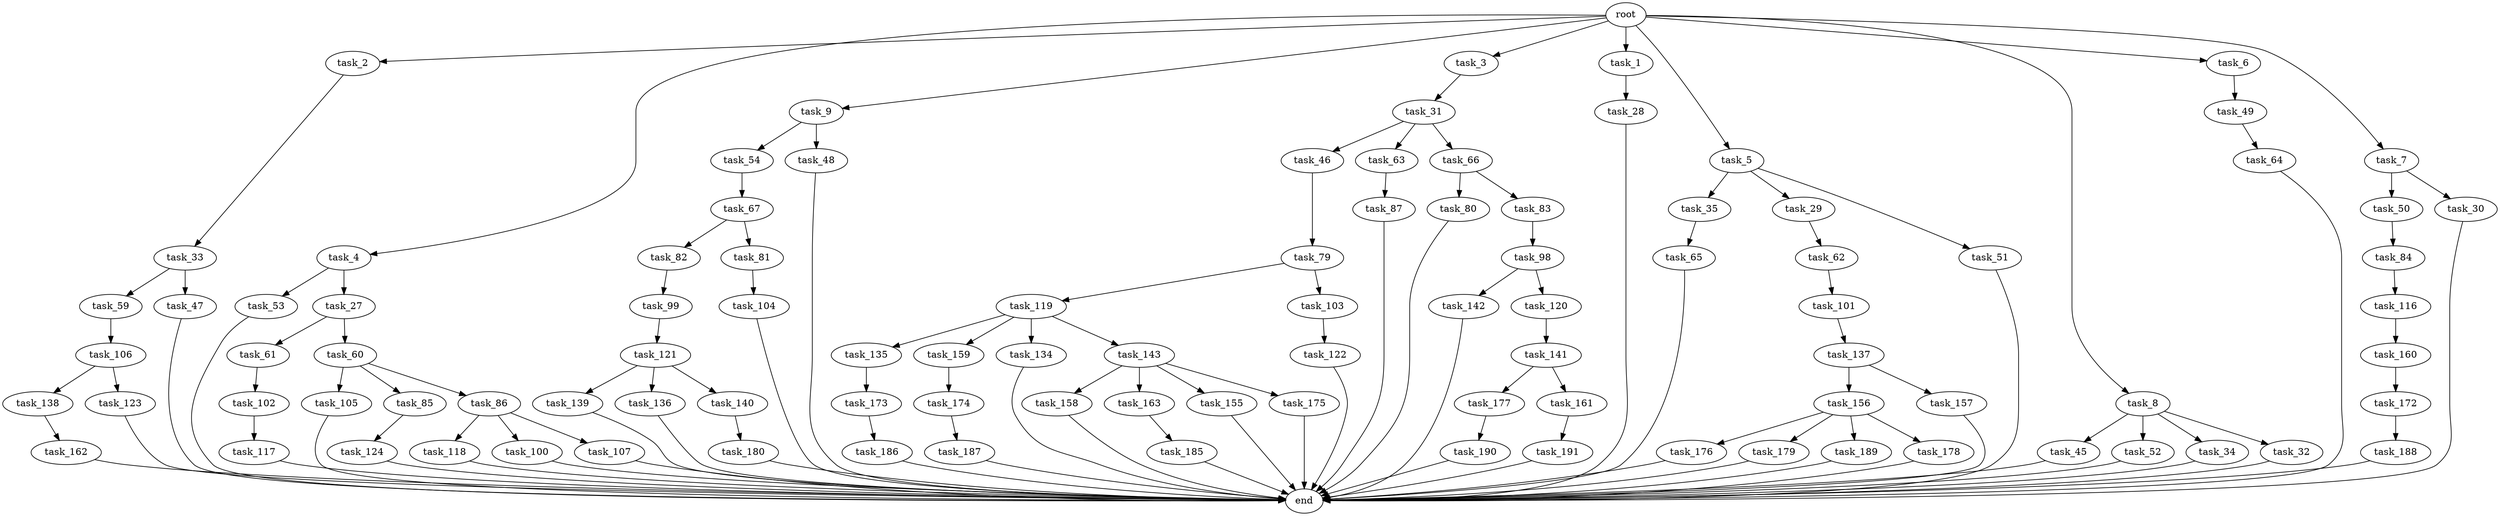 digraph G {
  task_118 [size="618475290.624000"];
  task_102 [size="1717986918.400000"];
  task_65 [size="1717986918.400000"];
  root [size="0.000000"];
  task_176 [size="1717986918.400000"];
  task_67 [size="274877906.944000"];
  task_142 [size="1099511627.776000"];
  task_156 [size="1099511627.776000"];
  task_162 [size="429496729.600000"];
  task_158 [size="1717986918.400000"];
  task_105 [size="68719476.736000"];
  task_54 [size="841813590.016000"];
  task_45 [size="1391569403.904000"];
  task_163 [size="1717986918.400000"];
  task_46 [size="618475290.624000"];
  task_179 [size="1717986918.400000"];
  task_135 [size="274877906.944000"];
  task_82 [size="1099511627.776000"];
  task_139 [size="68719476.736000"];
  task_28 [size="154618822.656000"];
  task_49 [size="68719476.736000"];
  task_62 [size="1391569403.904000"];
  task_50 [size="274877906.944000"];
  task_136 [size="68719476.736000"];
  task_157 [size="1099511627.776000"];
  task_159 [size="274877906.944000"];
  task_155 [size="1717986918.400000"];
  task_121 [size="841813590.016000"];
  task_116 [size="618475290.624000"];
  task_140 [size="68719476.736000"];
  task_190 [size="429496729.600000"];
  task_122 [size="1717986918.400000"];
  task_52 [size="1391569403.904000"];
  task_2 [size="2.048000"];
  task_191 [size="68719476.736000"];
  task_186 [size="429496729.600000"];
  task_30 [size="274877906.944000"];
  task_31 [size="618475290.624000"];
  task_177 [size="1099511627.776000"];
  task_160 [size="1717986918.400000"];
  task_104 [size="1391569403.904000"];
  task_33 [size="618475290.624000"];
  task_4 [size="2.048000"];
  task_48 [size="841813590.016000"];
  task_64 [size="429496729.600000"];
  task_134 [size="274877906.944000"];
  task_85 [size="68719476.736000"];
  task_80 [size="1391569403.904000"];
  task_35 [size="1391569403.904000"];
  task_100 [size="618475290.624000"];
  task_138 [size="68719476.736000"];
  task_119 [size="618475290.624000"];
  task_173 [size="841813590.016000"];
  task_172 [size="1717986918.400000"];
  task_34 [size="1391569403.904000"];
  task_9 [size="2.048000"];
  task_32 [size="1391569403.904000"];
  task_143 [size="274877906.944000"];
  task_3 [size="2.048000"];
  task_174 [size="68719476.736000"];
  task_161 [size="1099511627.776000"];
  task_59 [size="1099511627.776000"];
  task_189 [size="1717986918.400000"];
  task_101 [size="429496729.600000"];
  task_1 [size="2.048000"];
  task_107 [size="618475290.624000"];
  task_99 [size="618475290.624000"];
  task_5 [size="2.048000"];
  end [size="0.000000"];
  task_8 [size="2.048000"];
  task_87 [size="68719476.736000"];
  task_141 [size="154618822.656000"];
  task_83 [size="1391569403.904000"];
  task_63 [size="618475290.624000"];
  task_84 [size="1099511627.776000"];
  task_47 [size="1099511627.776000"];
  task_29 [size="1391569403.904000"];
  task_120 [size="1099511627.776000"];
  task_79 [size="429496729.600000"];
  task_53 [size="1391569403.904000"];
  task_178 [size="1717986918.400000"];
  task_117 [size="68719476.736000"];
  task_187 [size="429496729.600000"];
  task_27 [size="1391569403.904000"];
  task_123 [size="68719476.736000"];
  task_106 [size="68719476.736000"];
  task_6 [size="2.048000"];
  task_7 [size="2.048000"];
  task_185 [size="429496729.600000"];
  task_61 [size="1099511627.776000"];
  task_175 [size="1717986918.400000"];
  task_188 [size="1391569403.904000"];
  task_81 [size="1099511627.776000"];
  task_180 [size="154618822.656000"];
  task_86 [size="68719476.736000"];
  task_98 [size="1099511627.776000"];
  task_51 [size="1391569403.904000"];
  task_124 [size="274877906.944000"];
  task_137 [size="1717986918.400000"];
  task_60 [size="1099511627.776000"];
  task_66 [size="618475290.624000"];
  task_103 [size="618475290.624000"];

  task_118 -> end [size="1.000000"];
  task_102 -> task_117 [size="33554432.000000"];
  task_65 -> end [size="1.000000"];
  root -> task_2 [size="1.000000"];
  root -> task_6 [size="1.000000"];
  root -> task_4 [size="1.000000"];
  root -> task_5 [size="1.000000"];
  root -> task_3 [size="1.000000"];
  root -> task_9 [size="1.000000"];
  root -> task_8 [size="1.000000"];
  root -> task_7 [size="1.000000"];
  root -> task_1 [size="1.000000"];
  task_176 -> end [size="1.000000"];
  task_67 -> task_82 [size="536870912.000000"];
  task_67 -> task_81 [size="536870912.000000"];
  task_142 -> end [size="1.000000"];
  task_156 -> task_189 [size="838860800.000000"];
  task_156 -> task_178 [size="838860800.000000"];
  task_156 -> task_176 [size="838860800.000000"];
  task_156 -> task_179 [size="838860800.000000"];
  task_162 -> end [size="1.000000"];
  task_158 -> end [size="1.000000"];
  task_105 -> end [size="1.000000"];
  task_54 -> task_67 [size="134217728.000000"];
  task_45 -> end [size="1.000000"];
  task_163 -> task_185 [size="209715200.000000"];
  task_46 -> task_79 [size="209715200.000000"];
  task_179 -> end [size="1.000000"];
  task_135 -> task_173 [size="411041792.000000"];
  task_82 -> task_99 [size="301989888.000000"];
  task_139 -> end [size="1.000000"];
  task_28 -> end [size="1.000000"];
  task_49 -> task_64 [size="209715200.000000"];
  task_62 -> task_101 [size="209715200.000000"];
  task_50 -> task_84 [size="536870912.000000"];
  task_136 -> end [size="1.000000"];
  task_157 -> end [size="1.000000"];
  task_159 -> task_174 [size="33554432.000000"];
  task_155 -> end [size="1.000000"];
  task_121 -> task_136 [size="33554432.000000"];
  task_121 -> task_139 [size="33554432.000000"];
  task_121 -> task_140 [size="33554432.000000"];
  task_116 -> task_160 [size="838860800.000000"];
  task_140 -> task_180 [size="75497472.000000"];
  task_190 -> end [size="1.000000"];
  task_122 -> end [size="1.000000"];
  task_52 -> end [size="1.000000"];
  task_2 -> task_33 [size="301989888.000000"];
  task_191 -> end [size="1.000000"];
  task_186 -> end [size="1.000000"];
  task_30 -> end [size="1.000000"];
  task_31 -> task_46 [size="301989888.000000"];
  task_31 -> task_66 [size="301989888.000000"];
  task_31 -> task_63 [size="301989888.000000"];
  task_177 -> task_190 [size="209715200.000000"];
  task_160 -> task_172 [size="838860800.000000"];
  task_104 -> end [size="1.000000"];
  task_33 -> task_59 [size="536870912.000000"];
  task_33 -> task_47 [size="536870912.000000"];
  task_4 -> task_53 [size="679477248.000000"];
  task_4 -> task_27 [size="679477248.000000"];
  task_48 -> end [size="1.000000"];
  task_64 -> end [size="1.000000"];
  task_134 -> end [size="1.000000"];
  task_85 -> task_124 [size="134217728.000000"];
  task_80 -> end [size="1.000000"];
  task_35 -> task_65 [size="838860800.000000"];
  task_100 -> end [size="1.000000"];
  task_138 -> task_162 [size="209715200.000000"];
  task_119 -> task_134 [size="134217728.000000"];
  task_119 -> task_135 [size="134217728.000000"];
  task_119 -> task_143 [size="134217728.000000"];
  task_119 -> task_159 [size="134217728.000000"];
  task_173 -> task_186 [size="209715200.000000"];
  task_172 -> task_188 [size="679477248.000000"];
  task_34 -> end [size="1.000000"];
  task_9 -> task_48 [size="411041792.000000"];
  task_9 -> task_54 [size="411041792.000000"];
  task_32 -> end [size="1.000000"];
  task_143 -> task_158 [size="838860800.000000"];
  task_143 -> task_163 [size="838860800.000000"];
  task_143 -> task_155 [size="838860800.000000"];
  task_143 -> task_175 [size="838860800.000000"];
  task_3 -> task_31 [size="301989888.000000"];
  task_174 -> task_187 [size="209715200.000000"];
  task_161 -> task_191 [size="33554432.000000"];
  task_59 -> task_106 [size="33554432.000000"];
  task_189 -> end [size="1.000000"];
  task_101 -> task_137 [size="838860800.000000"];
  task_1 -> task_28 [size="75497472.000000"];
  task_107 -> end [size="1.000000"];
  task_99 -> task_121 [size="411041792.000000"];
  task_5 -> task_29 [size="679477248.000000"];
  task_5 -> task_35 [size="679477248.000000"];
  task_5 -> task_51 [size="679477248.000000"];
  task_8 -> task_45 [size="679477248.000000"];
  task_8 -> task_34 [size="679477248.000000"];
  task_8 -> task_32 [size="679477248.000000"];
  task_8 -> task_52 [size="679477248.000000"];
  task_87 -> end [size="1.000000"];
  task_141 -> task_161 [size="536870912.000000"];
  task_141 -> task_177 [size="536870912.000000"];
  task_83 -> task_98 [size="536870912.000000"];
  task_63 -> task_87 [size="33554432.000000"];
  task_84 -> task_116 [size="301989888.000000"];
  task_47 -> end [size="1.000000"];
  task_29 -> task_62 [size="679477248.000000"];
  task_120 -> task_141 [size="75497472.000000"];
  task_79 -> task_103 [size="301989888.000000"];
  task_79 -> task_119 [size="301989888.000000"];
  task_53 -> end [size="1.000000"];
  task_178 -> end [size="1.000000"];
  task_117 -> end [size="1.000000"];
  task_187 -> end [size="1.000000"];
  task_27 -> task_61 [size="536870912.000000"];
  task_27 -> task_60 [size="536870912.000000"];
  task_123 -> end [size="1.000000"];
  task_106 -> task_138 [size="33554432.000000"];
  task_106 -> task_123 [size="33554432.000000"];
  task_6 -> task_49 [size="33554432.000000"];
  task_7 -> task_30 [size="134217728.000000"];
  task_7 -> task_50 [size="134217728.000000"];
  task_185 -> end [size="1.000000"];
  task_61 -> task_102 [size="838860800.000000"];
  task_175 -> end [size="1.000000"];
  task_188 -> end [size="1.000000"];
  task_81 -> task_104 [size="679477248.000000"];
  task_180 -> end [size="1.000000"];
  task_86 -> task_107 [size="301989888.000000"];
  task_86 -> task_118 [size="301989888.000000"];
  task_86 -> task_100 [size="301989888.000000"];
  task_98 -> task_120 [size="536870912.000000"];
  task_98 -> task_142 [size="536870912.000000"];
  task_51 -> end [size="1.000000"];
  task_124 -> end [size="1.000000"];
  task_137 -> task_156 [size="536870912.000000"];
  task_137 -> task_157 [size="536870912.000000"];
  task_60 -> task_86 [size="33554432.000000"];
  task_60 -> task_105 [size="33554432.000000"];
  task_60 -> task_85 [size="33554432.000000"];
  task_66 -> task_80 [size="679477248.000000"];
  task_66 -> task_83 [size="679477248.000000"];
  task_103 -> task_122 [size="838860800.000000"];
}
